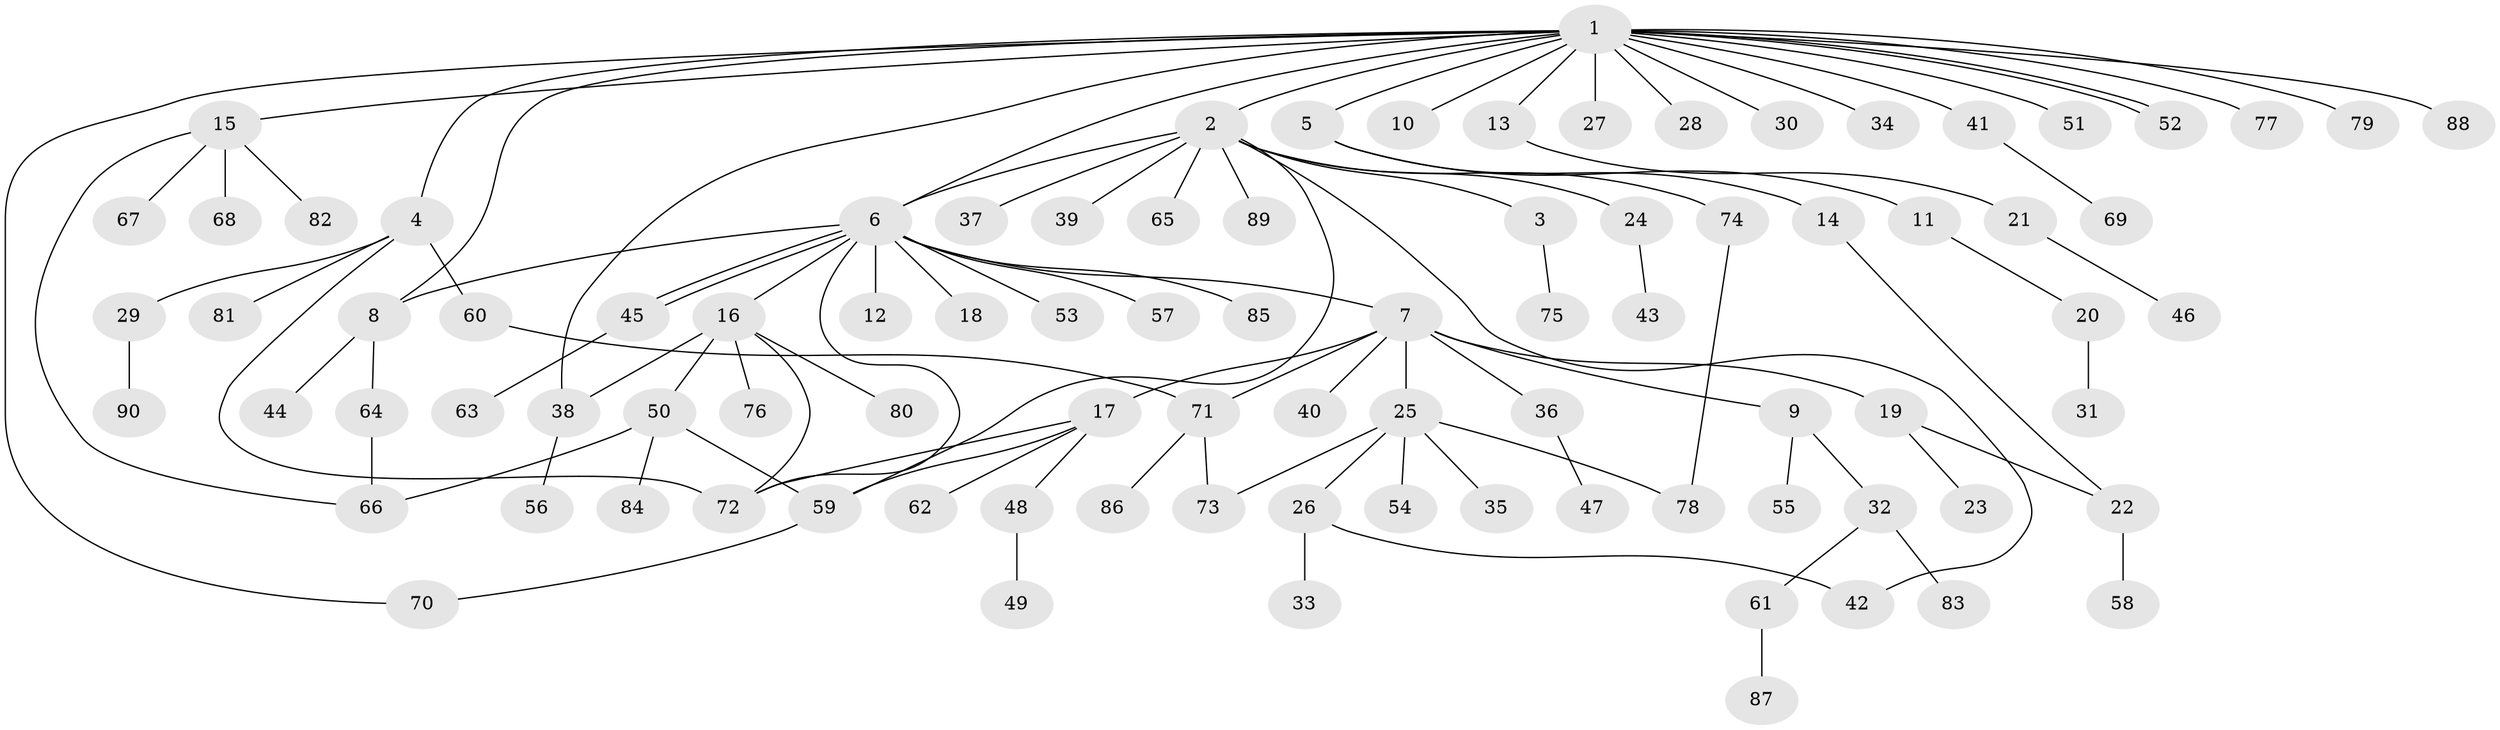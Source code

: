 // Generated by graph-tools (version 1.1) at 2025/14/03/09/25 04:14:36]
// undirected, 90 vertices, 107 edges
graph export_dot {
graph [start="1"]
  node [color=gray90,style=filled];
  1;
  2;
  3;
  4;
  5;
  6;
  7;
  8;
  9;
  10;
  11;
  12;
  13;
  14;
  15;
  16;
  17;
  18;
  19;
  20;
  21;
  22;
  23;
  24;
  25;
  26;
  27;
  28;
  29;
  30;
  31;
  32;
  33;
  34;
  35;
  36;
  37;
  38;
  39;
  40;
  41;
  42;
  43;
  44;
  45;
  46;
  47;
  48;
  49;
  50;
  51;
  52;
  53;
  54;
  55;
  56;
  57;
  58;
  59;
  60;
  61;
  62;
  63;
  64;
  65;
  66;
  67;
  68;
  69;
  70;
  71;
  72;
  73;
  74;
  75;
  76;
  77;
  78;
  79;
  80;
  81;
  82;
  83;
  84;
  85;
  86;
  87;
  88;
  89;
  90;
  1 -- 2;
  1 -- 4;
  1 -- 5;
  1 -- 6;
  1 -- 8;
  1 -- 10;
  1 -- 13;
  1 -- 15;
  1 -- 27;
  1 -- 28;
  1 -- 30;
  1 -- 34;
  1 -- 38;
  1 -- 41;
  1 -- 51;
  1 -- 52;
  1 -- 52;
  1 -- 70;
  1 -- 77;
  1 -- 79;
  1 -- 88;
  2 -- 3;
  2 -- 6;
  2 -- 24;
  2 -- 37;
  2 -- 39;
  2 -- 42;
  2 -- 59;
  2 -- 65;
  2 -- 74;
  2 -- 89;
  3 -- 75;
  4 -- 29;
  4 -- 60;
  4 -- 72;
  4 -- 81;
  5 -- 11;
  5 -- 14;
  6 -- 7;
  6 -- 8;
  6 -- 12;
  6 -- 16;
  6 -- 18;
  6 -- 45;
  6 -- 45;
  6 -- 53;
  6 -- 57;
  6 -- 72;
  6 -- 85;
  7 -- 9;
  7 -- 17;
  7 -- 19;
  7 -- 25;
  7 -- 36;
  7 -- 40;
  7 -- 71;
  8 -- 44;
  8 -- 64;
  9 -- 32;
  9 -- 55;
  11 -- 20;
  13 -- 21;
  14 -- 22;
  15 -- 66;
  15 -- 67;
  15 -- 68;
  15 -- 82;
  16 -- 38;
  16 -- 50;
  16 -- 72;
  16 -- 76;
  16 -- 80;
  17 -- 48;
  17 -- 59;
  17 -- 62;
  17 -- 72;
  19 -- 22;
  19 -- 23;
  20 -- 31;
  21 -- 46;
  22 -- 58;
  24 -- 43;
  25 -- 26;
  25 -- 35;
  25 -- 54;
  25 -- 73;
  25 -- 78;
  26 -- 33;
  26 -- 42;
  29 -- 90;
  32 -- 61;
  32 -- 83;
  36 -- 47;
  38 -- 56;
  41 -- 69;
  45 -- 63;
  48 -- 49;
  50 -- 59;
  50 -- 66;
  50 -- 84;
  59 -- 70;
  60 -- 71;
  61 -- 87;
  64 -- 66;
  71 -- 73;
  71 -- 86;
  74 -- 78;
}
